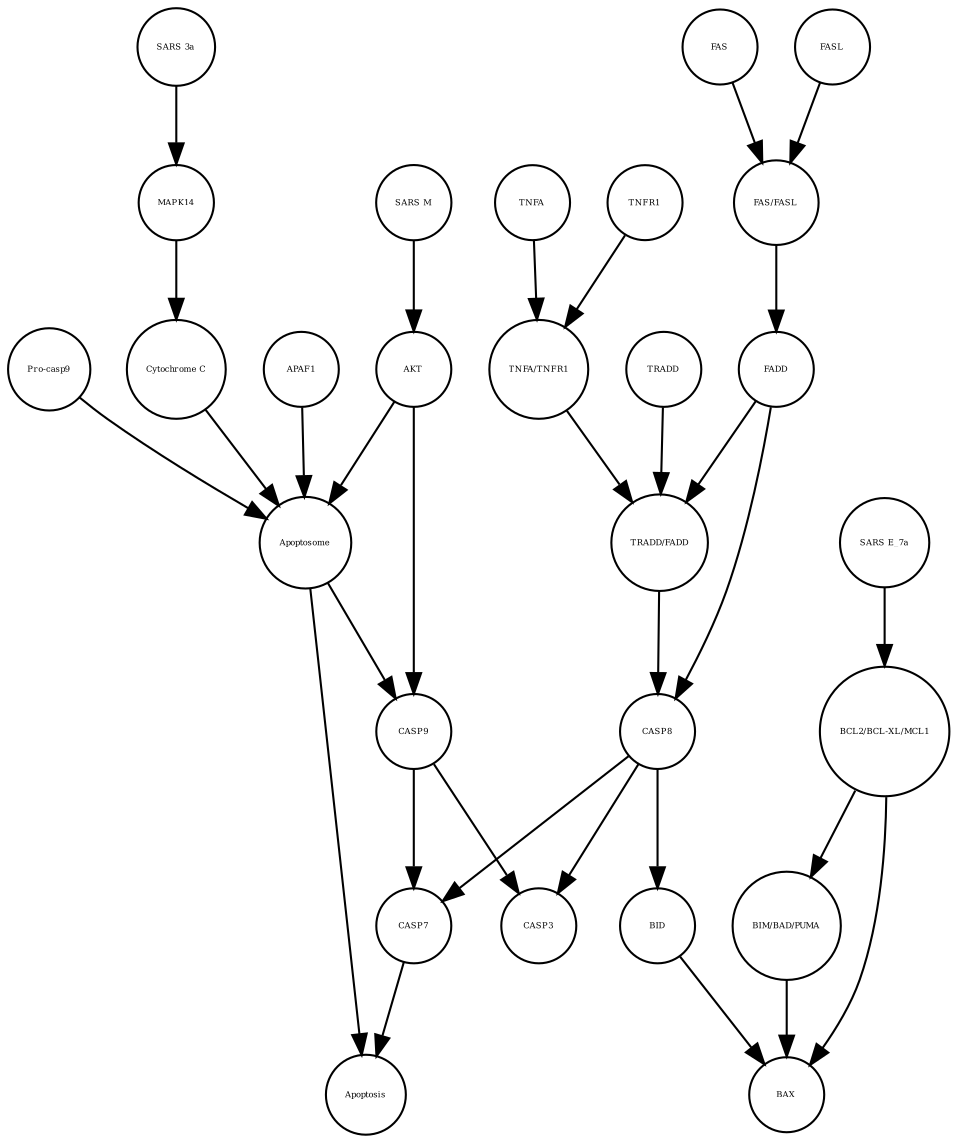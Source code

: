 strict digraph  {
CASP7 [annotation="", bipartite=0, cls=macromolecule, fontsize=4, label=CASP7, shape=circle];
Apoptosis [annotation="", bipartite=0, cls=phenotype, fontsize=4, label=Apoptosis, shape=circle];
Apoptosome [annotation="", bipartite=0, cls=complex, fontsize=4, label=Apoptosome, shape=circle];
"SARS M" [annotation="", bipartite=0, cls=macromolecule, fontsize=4, label="SARS M", shape=circle];
"TRADD/FADD" [annotation="", bipartite=0, cls=complex, fontsize=4, label="TRADD/FADD", shape=circle];
"SARS E_7a" [annotation="", bipartite=0, cls=macromolecule, fontsize=4, label="SARS E_7a", shape=circle];
CASP8 [annotation="", bipartite=0, cls=macromolecule, fontsize=4, label=CASP8, shape=circle];
BID [annotation="", bipartite=0, cls=macromolecule, fontsize=4, label=BID, shape=circle];
TRADD [annotation="", bipartite=0, cls=macromolecule, fontsize=4, label=TRADD, shape=circle];
AKT [annotation="", bipartite=0, cls=macromolecule, fontsize=4, label=AKT, shape=circle];
FADD [annotation="", bipartite=0, cls=macromolecule, fontsize=4, label=FADD, shape=circle];
CASP3 [annotation="", bipartite=0, cls=macromolecule, fontsize=4, label=CASP3, shape=circle];
"TNFA/TNFR1" [annotation="", bipartite=0, cls=complex, fontsize=4, label="TNFA/TNFR1", shape=circle];
CASP9 [annotation="", bipartite=0, cls=macromolecule, fontsize=4, label=CASP9, shape=circle];
"FAS/FASL" [annotation="", bipartite=0, cls=complex, fontsize=4, label="FAS/FASL", shape=circle];
"BIM/BAD/PUMA" [annotation="", bipartite=0, cls=complex, fontsize=4, label="BIM/BAD/PUMA", shape=circle];
"SARS 3a" [annotation="", bipartite=0, cls=macromolecule, fontsize=4, label="SARS 3a", shape=circle];
"Cytochrome C" [annotation="", bipartite=0, cls=macromolecule, fontsize=4, label="Cytochrome C", shape=circle];
MAPK14 [annotation="", bipartite=0, cls=macromolecule, fontsize=4, label=MAPK14, shape=circle];
TNFR1 [annotation="", bipartite=0, cls=macromolecule, fontsize=4, label=TNFR1, shape=circle];
"BCL2/BCL-XL/MCL1" [annotation="", bipartite=0, cls=complex, fontsize=4, label="BCL2/BCL-XL/MCL1", shape=circle];
FASL [annotation="", bipartite=0, cls=macromolecule, fontsize=4, label=FASL, shape=circle];
APAF1 [annotation="", bipartite=0, cls=macromolecule, fontsize=4, label=APAF1, shape=circle];
"Pro-casp9" [annotation="", bipartite=0, cls=macromolecule, fontsize=4, label="Pro-casp9", shape=circle];
BAX [annotation="", bipartite=0, cls=macromolecule, fontsize=4, label=BAX, shape=circle];
FAS [annotation="", bipartite=0, cls=macromolecule, fontsize=4, label=FAS, shape=circle];
TNFA [annotation="", bipartite=0, cls=macromolecule, fontsize=4, label=TNFA, shape=circle];
CASP7 -> Apoptosis  [annotation="", interaction_type=stimulation];
Apoptosome -> Apoptosis  [annotation="", interaction_type=stimulation];
Apoptosome -> CASP9  [annotation="urn_miriam_kegg.pathway_hsa04210", interaction_type=catalysis];
"SARS M" -> AKT  [annotation=urn_miriam_pubmed_31226023, interaction_type=inhibition];
"TRADD/FADD" -> CASP8  [annotation="urn_miriam_kegg.pathway_hsa04210", interaction_type=catalysis];
"SARS E_7a" -> "BCL2/BCL-XL/MCL1"  [annotation="", interaction_type=inhibition];
CASP8 -> BID  [annotation="urn_miriam_kegg.pathway_hsa04210", interaction_type=catalysis];
CASP8 -> CASP7  [annotation="urn_miriam_kegg.pathway_hsa04210", interaction_type=catalysis];
CASP8 -> CASP3  [annotation="urn_miriam_kegg.pathway_hsa04210", interaction_type=catalysis];
BID -> BAX  [annotation=urn_miriam_pubmed_31226023, interaction_type=catalysis];
TRADD -> "TRADD/FADD"  [annotation="", interaction_type=production];
AKT -> Apoptosome  [annotation="urn_miriam_kegg.pathway_hsa04210", interaction_type=inhibition];
AKT -> CASP9  [annotation="urn_miriam_kegg.pathway_hsa04210", interaction_type=inhibition];
FADD -> CASP8  [annotation="urn_miriam_kegg.pathway_hsa04210", interaction_type=catalysis];
FADD -> "TRADD/FADD"  [annotation="", interaction_type=production];
"TNFA/TNFR1" -> "TRADD/FADD"  [annotation="urn_miriam_kegg.pathway_hsa04210", interaction_type=catalysis];
CASP9 -> CASP7  [annotation="urn_miriam_kegg.pathway_hsa04210", interaction_type=catalysis];
CASP9 -> CASP3  [annotation="urn_miriam_kegg.pathway_hsa04210", interaction_type=catalysis];
"FAS/FASL" -> FADD  [annotation="urn_miriam_kegg.pathway_hsa04210", interaction_type=catalysis];
"BIM/BAD/PUMA" -> BAX  [annotation=urn_miriam_pubmed_31226023, interaction_type=catalysis];
"SARS 3a" -> MAPK14  [annotation=urn_miriam_pubmed_31226023, interaction_type=catalysis];
"Cytochrome C" -> Apoptosome  [annotation="", interaction_type=production];
MAPK14 -> "Cytochrome C"  [annotation="urn_miriam_kegg.pathway_hsa04210|urn_miriam_pubmed_31226023", interaction_type=catalysis];
TNFR1 -> "TNFA/TNFR1"  [annotation="", interaction_type=production];
"BCL2/BCL-XL/MCL1" -> BAX  [annotation=urn_miriam_pubmed_31226023, interaction_type=inhibition];
"BCL2/BCL-XL/MCL1" -> "BIM/BAD/PUMA"  [annotation="", interaction_type=inhibition];
FASL -> "FAS/FASL"  [annotation="", interaction_type=production];
APAF1 -> Apoptosome  [annotation="", interaction_type=production];
"Pro-casp9" -> Apoptosome  [annotation="", interaction_type=production];
FAS -> "FAS/FASL"  [annotation="", interaction_type=production];
TNFA -> "TNFA/TNFR1"  [annotation="", interaction_type=production];
}
